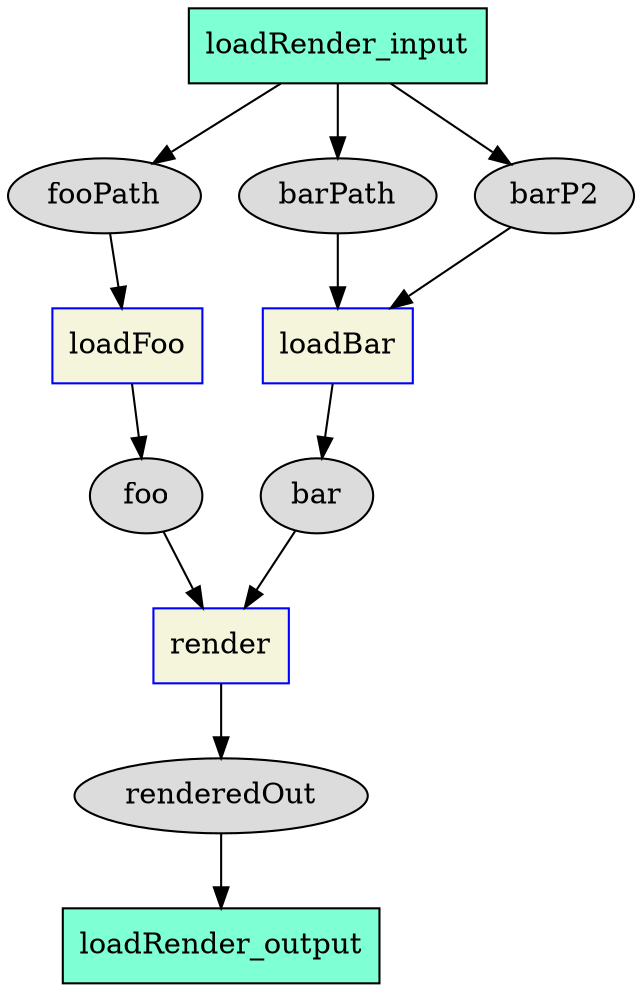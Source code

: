 digraph loadRender {
  loadRender_input [ shape = box, style = filled, fillcolor = aquamarine ];
  fooPath [ style = filled, fillcolor = gainsboro ];
  barPath [ style = filled, fillcolor = gainsboro ];
  barP2 [ style = filled, fillcolor = gainsboro ];
  loadFoo [ shape = box, color = blue, fillcolor = beige, style = filled ];
  foo [ style = filled, fillcolor = gainsboro ];
  loadBar [ shape = box, color = blue, fillcolor = beige, style = filled ];
  bar [ style = filled, fillcolor = gainsboro ];
  render [ shape = box, color = blue, fillcolor = beige, style = filled ];
  renderedOut [ style = filled, fillcolor = gainsboro ];
  loadRender_output [ shape = box, style = filled, fillcolor = aquamarine ];
  loadRender_input -> fooPath;
  loadRender_input -> barPath;
  loadRender_input -> barP2;
  fooPath -> loadFoo;
  loadFoo -> foo;
  barPath -> loadBar;
  barP2 -> loadBar;
  loadBar -> bar;
  foo -> render;
  bar -> render;
  render -> renderedOut;
  renderedOut -> loadRender_output;
}
